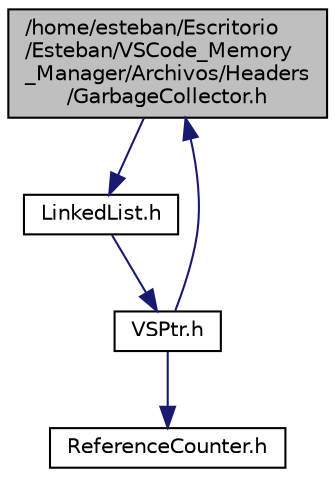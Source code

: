 digraph "/home/esteban/Escritorio/Esteban/VSCode_Memory_Manager/Archivos/Headers/GarbageCollector.h"
{
  edge [fontname="Helvetica",fontsize="10",labelfontname="Helvetica",labelfontsize="10"];
  node [fontname="Helvetica",fontsize="10",shape=record];
  Node0 [label="/home/esteban/Escritorio\l/Esteban/VSCode_Memory\l_Manager/Archivos/Headers\l/GarbageCollector.h",height=0.2,width=0.4,color="black", fillcolor="grey75", style="filled", fontcolor="black"];
  Node0 -> Node1 [color="midnightblue",fontsize="10",style="solid",fontname="Helvetica"];
  Node1 [label="LinkedList.h",height=0.2,width=0.4,color="black", fillcolor="white", style="filled",URL="$_linked_list_8h.html"];
  Node1 -> Node2 [color="midnightblue",fontsize="10",style="solid",fontname="Helvetica"];
  Node2 [label="VSPtr.h",height=0.2,width=0.4,color="black", fillcolor="white", style="filled",URL="$_v_s_ptr_8h.html"];
  Node2 -> Node3 [color="midnightblue",fontsize="10",style="solid",fontname="Helvetica"];
  Node3 [label="ReferenceCounter.h",height=0.2,width=0.4,color="black", fillcolor="white", style="filled",URL="$_reference_counter_8h.html"];
  Node2 -> Node0 [color="midnightblue",fontsize="10",style="solid",fontname="Helvetica"];
}
